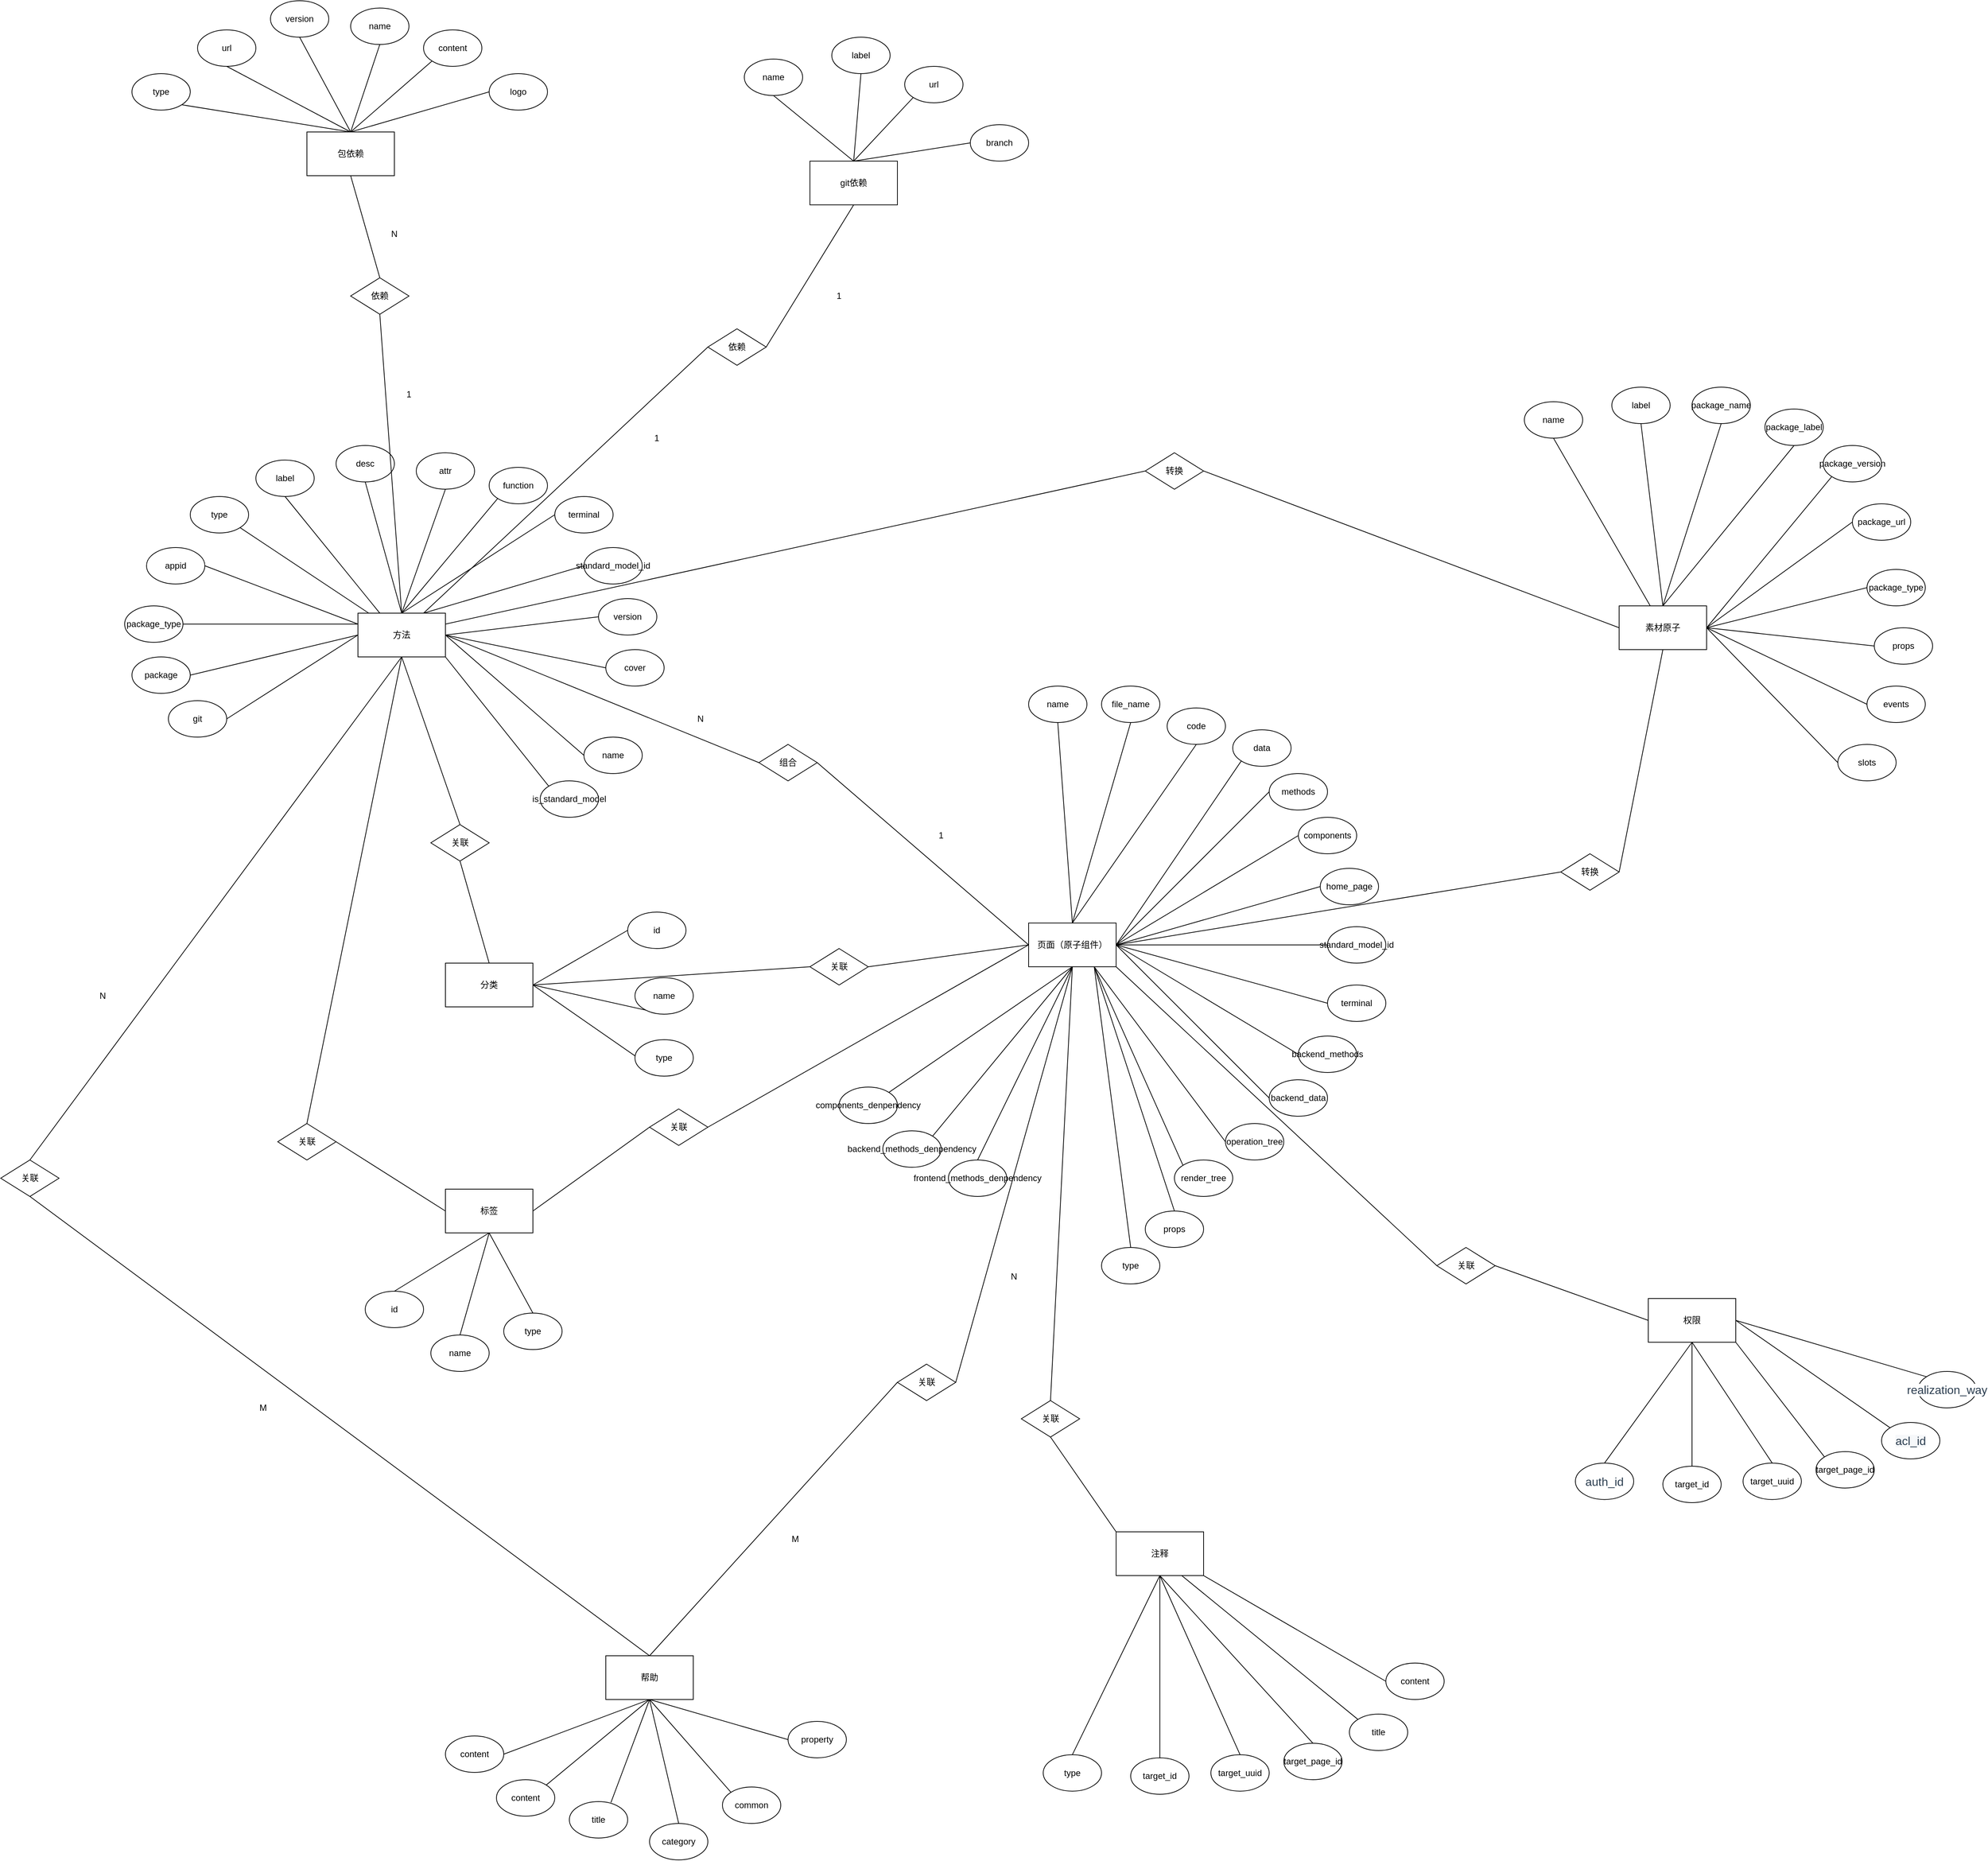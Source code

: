 <mxfile version="12.7.0" type="github">
  <diagram id="Mnyk6CvvXShX2uVMJqTE" name="第 1 页">
    <mxGraphModel dx="4660" dy="3140" grid="1" gridSize="10" guides="1" tooltips="1" connect="1" arrows="1" fold="1" page="1" pageScale="1" pageWidth="3300" pageHeight="4681" math="0" shadow="0">
      <root>
        <mxCell id="0"/>
        <mxCell id="1" parent="0"/>
        <mxCell id="EX6ezobn9KPzWSMHNBtL-70" style="edgeStyle=none;rounded=0;orthogonalLoop=1;jettySize=auto;html=1;exitX=0.5;exitY=1;exitDx=0;exitDy=0;entryX=0.5;entryY=0;entryDx=0;entryDy=0;endArrow=none;endFill=0;" parent="1" source="EX6ezobn9KPzWSMHNBtL-2" target="EX6ezobn9KPzWSMHNBtL-46" edge="1">
          <mxGeometry relative="1" as="geometry"/>
        </mxCell>
        <mxCell id="EX6ezobn9KPzWSMHNBtL-103" style="edgeStyle=none;rounded=0;orthogonalLoop=1;jettySize=auto;html=1;exitX=1;exitY=0.5;exitDx=0;exitDy=0;entryX=0;entryY=0.5;entryDx=0;entryDy=0;endArrow=none;endFill=0;" parent="1" source="EX6ezobn9KPzWSMHNBtL-2" target="EX6ezobn9KPzWSMHNBtL-102" edge="1">
          <mxGeometry relative="1" as="geometry"/>
        </mxCell>
        <mxCell id="EX6ezobn9KPzWSMHNBtL-116" style="edgeStyle=none;rounded=0;orthogonalLoop=1;jettySize=auto;html=1;exitX=1;exitY=1;exitDx=0;exitDy=0;entryX=0;entryY=0;entryDx=0;entryDy=0;endArrow=none;endFill=0;" parent="1" source="EX6ezobn9KPzWSMHNBtL-2" target="EX6ezobn9KPzWSMHNBtL-115" edge="1">
          <mxGeometry relative="1" as="geometry"/>
        </mxCell>
        <mxCell id="EX6ezobn9KPzWSMHNBtL-2" value="方法" style="rounded=0;whiteSpace=wrap;html=1;" parent="1" vertex="1">
          <mxGeometry x="740" y="1270" width="120" height="60" as="geometry"/>
        </mxCell>
        <mxCell id="EX6ezobn9KPzWSMHNBtL-27" style="edgeStyle=none;rounded=0;orthogonalLoop=1;jettySize=auto;html=1;exitX=1;exitY=0.5;exitDx=0;exitDy=0;entryX=0;entryY=0.25;entryDx=0;entryDy=0;endArrow=none;endFill=0;" parent="1" source="EX6ezobn9KPzWSMHNBtL-3" target="EX6ezobn9KPzWSMHNBtL-2" edge="1">
          <mxGeometry relative="1" as="geometry"/>
        </mxCell>
        <mxCell id="EX6ezobn9KPzWSMHNBtL-3" value="appid" style="ellipse;whiteSpace=wrap;html=1;" parent="1" vertex="1">
          <mxGeometry x="450" y="1180" width="80" height="50" as="geometry"/>
        </mxCell>
        <mxCell id="EX6ezobn9KPzWSMHNBtL-20" style="rounded=0;orthogonalLoop=1;jettySize=auto;html=1;exitX=1;exitY=1;exitDx=0;exitDy=0;endArrow=none;endFill=0;" parent="1" source="EX6ezobn9KPzWSMHNBtL-4" target="EX6ezobn9KPzWSMHNBtL-2" edge="1">
          <mxGeometry relative="1" as="geometry"/>
        </mxCell>
        <mxCell id="EX6ezobn9KPzWSMHNBtL-4" value="type" style="ellipse;whiteSpace=wrap;html=1;" parent="1" vertex="1">
          <mxGeometry x="510" y="1110" width="80" height="50" as="geometry"/>
        </mxCell>
        <mxCell id="EX6ezobn9KPzWSMHNBtL-21" style="edgeStyle=none;rounded=0;orthogonalLoop=1;jettySize=auto;html=1;exitX=0.5;exitY=1;exitDx=0;exitDy=0;entryX=0.25;entryY=0;entryDx=0;entryDy=0;endArrow=none;endFill=0;" parent="1" source="EX6ezobn9KPzWSMHNBtL-5" target="EX6ezobn9KPzWSMHNBtL-2" edge="1">
          <mxGeometry relative="1" as="geometry"/>
        </mxCell>
        <mxCell id="EX6ezobn9KPzWSMHNBtL-5" value="label" style="ellipse;whiteSpace=wrap;html=1;" parent="1" vertex="1">
          <mxGeometry x="600" y="1060" width="80" height="50" as="geometry"/>
        </mxCell>
        <mxCell id="EX6ezobn9KPzWSMHNBtL-22" style="edgeStyle=none;rounded=0;orthogonalLoop=1;jettySize=auto;html=1;exitX=0.5;exitY=1;exitDx=0;exitDy=0;entryX=0.5;entryY=0;entryDx=0;entryDy=0;endArrow=none;endFill=0;" parent="1" source="EX6ezobn9KPzWSMHNBtL-9" target="EX6ezobn9KPzWSMHNBtL-2" edge="1">
          <mxGeometry relative="1" as="geometry"/>
        </mxCell>
        <mxCell id="EX6ezobn9KPzWSMHNBtL-9" value="desc" style="ellipse;whiteSpace=wrap;html=1;" parent="1" vertex="1">
          <mxGeometry x="710" y="1040" width="80" height="50" as="geometry"/>
        </mxCell>
        <mxCell id="EX6ezobn9KPzWSMHNBtL-23" style="edgeStyle=none;rounded=0;orthogonalLoop=1;jettySize=auto;html=1;exitX=0.5;exitY=1;exitDx=0;exitDy=0;entryX=0.5;entryY=0;entryDx=0;entryDy=0;endArrow=none;endFill=0;" parent="1" source="EX6ezobn9KPzWSMHNBtL-10" target="EX6ezobn9KPzWSMHNBtL-2" edge="1">
          <mxGeometry relative="1" as="geometry"/>
        </mxCell>
        <mxCell id="EX6ezobn9KPzWSMHNBtL-10" value="attr" style="ellipse;whiteSpace=wrap;html=1;" parent="1" vertex="1">
          <mxGeometry x="820" y="1050" width="80" height="50" as="geometry"/>
        </mxCell>
        <mxCell id="EX6ezobn9KPzWSMHNBtL-24" style="edgeStyle=none;rounded=0;orthogonalLoop=1;jettySize=auto;html=1;exitX=0;exitY=1;exitDx=0;exitDy=0;entryX=0.5;entryY=0;entryDx=0;entryDy=0;endArrow=none;endFill=0;" parent="1" source="EX6ezobn9KPzWSMHNBtL-12" target="EX6ezobn9KPzWSMHNBtL-2" edge="1">
          <mxGeometry relative="1" as="geometry"/>
        </mxCell>
        <mxCell id="EX6ezobn9KPzWSMHNBtL-12" value="function" style="ellipse;whiteSpace=wrap;html=1;" parent="1" vertex="1">
          <mxGeometry x="920" y="1070" width="80" height="50" as="geometry"/>
        </mxCell>
        <mxCell id="EX6ezobn9KPzWSMHNBtL-25" style="edgeStyle=none;rounded=0;orthogonalLoop=1;jettySize=auto;html=1;exitX=0;exitY=0.5;exitDx=0;exitDy=0;entryX=0.5;entryY=0;entryDx=0;entryDy=0;endArrow=none;endFill=0;" parent="1" source="EX6ezobn9KPzWSMHNBtL-14" target="EX6ezobn9KPzWSMHNBtL-2" edge="1">
          <mxGeometry relative="1" as="geometry"/>
        </mxCell>
        <mxCell id="EX6ezobn9KPzWSMHNBtL-14" value="terminal" style="ellipse;whiteSpace=wrap;html=1;" parent="1" vertex="1">
          <mxGeometry x="1010" y="1110" width="80" height="50" as="geometry"/>
        </mxCell>
        <mxCell id="EX6ezobn9KPzWSMHNBtL-26" style="edgeStyle=none;rounded=0;orthogonalLoop=1;jettySize=auto;html=1;exitX=0;exitY=0.5;exitDx=0;exitDy=0;entryX=0.75;entryY=0;entryDx=0;entryDy=0;endArrow=none;endFill=0;" parent="1" source="EX6ezobn9KPzWSMHNBtL-15" target="EX6ezobn9KPzWSMHNBtL-2" edge="1">
          <mxGeometry relative="1" as="geometry"/>
        </mxCell>
        <mxCell id="EX6ezobn9KPzWSMHNBtL-15" value="&lt;div&gt;standard_model_id&lt;/div&gt;" style="ellipse;whiteSpace=wrap;html=1;" parent="1" vertex="1">
          <mxGeometry x="1050" y="1180" width="80" height="50" as="geometry"/>
        </mxCell>
        <mxCell id="EX6ezobn9KPzWSMHNBtL-28" style="edgeStyle=none;rounded=0;orthogonalLoop=1;jettySize=auto;html=1;exitX=1;exitY=0.5;exitDx=0;exitDy=0;entryX=0;entryY=0.25;entryDx=0;entryDy=0;endArrow=none;endFill=0;" parent="1" source="EX6ezobn9KPzWSMHNBtL-16" target="EX6ezobn9KPzWSMHNBtL-2" edge="1">
          <mxGeometry relative="1" as="geometry"/>
        </mxCell>
        <mxCell id="EX6ezobn9KPzWSMHNBtL-16" value="package_type" style="ellipse;whiteSpace=wrap;html=1;" parent="1" vertex="1">
          <mxGeometry x="420" y="1260" width="80" height="50" as="geometry"/>
        </mxCell>
        <mxCell id="EX6ezobn9KPzWSMHNBtL-29" style="edgeStyle=none;rounded=0;orthogonalLoop=1;jettySize=auto;html=1;exitX=1;exitY=0.5;exitDx=0;exitDy=0;entryX=0;entryY=0.5;entryDx=0;entryDy=0;endArrow=none;endFill=0;" parent="1" source="EX6ezobn9KPzWSMHNBtL-17" target="EX6ezobn9KPzWSMHNBtL-2" edge="1">
          <mxGeometry relative="1" as="geometry"/>
        </mxCell>
        <mxCell id="EX6ezobn9KPzWSMHNBtL-17" value="package" style="ellipse;whiteSpace=wrap;html=1;" parent="1" vertex="1">
          <mxGeometry x="430" y="1330" width="80" height="50" as="geometry"/>
        </mxCell>
        <mxCell id="EX6ezobn9KPzWSMHNBtL-30" style="edgeStyle=none;rounded=0;orthogonalLoop=1;jettySize=auto;html=1;exitX=1;exitY=0.5;exitDx=0;exitDy=0;entryX=0;entryY=0.5;entryDx=0;entryDy=0;endArrow=none;endFill=0;" parent="1" source="EX6ezobn9KPzWSMHNBtL-18" target="EX6ezobn9KPzWSMHNBtL-2" edge="1">
          <mxGeometry relative="1" as="geometry"/>
        </mxCell>
        <mxCell id="EX6ezobn9KPzWSMHNBtL-18" value="git" style="ellipse;whiteSpace=wrap;html=1;" parent="1" vertex="1">
          <mxGeometry x="480" y="1390" width="80" height="50" as="geometry"/>
        </mxCell>
        <mxCell id="EX6ezobn9KPzWSMHNBtL-36" style="edgeStyle=none;rounded=0;orthogonalLoop=1;jettySize=auto;html=1;exitX=0;exitY=0.5;exitDx=0;exitDy=0;entryX=1;entryY=0.5;entryDx=0;entryDy=0;endArrow=none;endFill=0;" parent="1" source="EX6ezobn9KPzWSMHNBtL-32" target="EX6ezobn9KPzWSMHNBtL-2" edge="1">
          <mxGeometry relative="1" as="geometry"/>
        </mxCell>
        <mxCell id="EX6ezobn9KPzWSMHNBtL-32" value="&lt;div&gt;version&lt;/div&gt;" style="ellipse;whiteSpace=wrap;html=1;" parent="1" vertex="1">
          <mxGeometry x="1070" y="1250" width="80" height="50" as="geometry"/>
        </mxCell>
        <mxCell id="EX6ezobn9KPzWSMHNBtL-37" style="edgeStyle=none;rounded=0;orthogonalLoop=1;jettySize=auto;html=1;exitX=0;exitY=0.5;exitDx=0;exitDy=0;entryX=1;entryY=0.5;entryDx=0;entryDy=0;endArrow=none;endFill=0;" parent="1" source="EX6ezobn9KPzWSMHNBtL-33" target="EX6ezobn9KPzWSMHNBtL-2" edge="1">
          <mxGeometry relative="1" as="geometry"/>
        </mxCell>
        <mxCell id="EX6ezobn9KPzWSMHNBtL-33" value="&lt;div&gt;cover&lt;/div&gt;" style="ellipse;whiteSpace=wrap;html=1;" parent="1" vertex="1">
          <mxGeometry x="1080" y="1320" width="80" height="50" as="geometry"/>
        </mxCell>
        <mxCell id="EX6ezobn9KPzWSMHNBtL-38" style="edgeStyle=none;rounded=0;orthogonalLoop=1;jettySize=auto;html=1;exitX=0;exitY=0.5;exitDx=0;exitDy=0;entryX=1;entryY=0.5;entryDx=0;entryDy=0;endArrow=none;endFill=0;" parent="1" source="EX6ezobn9KPzWSMHNBtL-35" target="EX6ezobn9KPzWSMHNBtL-2" edge="1">
          <mxGeometry relative="1" as="geometry"/>
        </mxCell>
        <mxCell id="EX6ezobn9KPzWSMHNBtL-35" value="&lt;div&gt;name&lt;/div&gt;" style="ellipse;whiteSpace=wrap;html=1;" parent="1" vertex="1">
          <mxGeometry x="1050" y="1440" width="80" height="50" as="geometry"/>
        </mxCell>
        <mxCell id="EX6ezobn9KPzWSMHNBtL-39" value="分类" style="rounded=0;whiteSpace=wrap;html=1;" parent="1" vertex="1">
          <mxGeometry x="860" y="1750" width="120" height="60" as="geometry"/>
        </mxCell>
        <mxCell id="EX6ezobn9KPzWSMHNBtL-40" value="标签" style="rounded=0;whiteSpace=wrap;html=1;" parent="1" vertex="1">
          <mxGeometry x="860" y="2060" width="120" height="60" as="geometry"/>
        </mxCell>
        <mxCell id="EX6ezobn9KPzWSMHNBtL-43" style="edgeStyle=none;rounded=0;orthogonalLoop=1;jettySize=auto;html=1;exitX=0.5;exitY=1;exitDx=0;exitDy=0;entryX=1;entryY=0.5;entryDx=0;entryDy=0;endArrow=none;endFill=0;" parent="1" source="EX6ezobn9KPzWSMHNBtL-41" target="EX6ezobn9KPzWSMHNBtL-39" edge="1">
          <mxGeometry relative="1" as="geometry"/>
        </mxCell>
        <mxCell id="EX6ezobn9KPzWSMHNBtL-41" value="&lt;div&gt;name&lt;/div&gt;" style="ellipse;whiteSpace=wrap;html=1;" parent="1" vertex="1">
          <mxGeometry x="1120" y="1770" width="80" height="50" as="geometry"/>
        </mxCell>
        <mxCell id="EX6ezobn9KPzWSMHNBtL-45" style="edgeStyle=none;rounded=0;orthogonalLoop=1;jettySize=auto;html=1;exitX=0;exitY=0.5;exitDx=0;exitDy=0;entryX=1;entryY=0.5;entryDx=0;entryDy=0;endArrow=none;endFill=0;" parent="1" source="EX6ezobn9KPzWSMHNBtL-44" target="EX6ezobn9KPzWSMHNBtL-39" edge="1">
          <mxGeometry relative="1" as="geometry"/>
        </mxCell>
        <mxCell id="EX6ezobn9KPzWSMHNBtL-44" value="&lt;div&gt;id&lt;/div&gt;" style="ellipse;whiteSpace=wrap;html=1;" parent="1" vertex="1">
          <mxGeometry x="1110" y="1680" width="80" height="50" as="geometry"/>
        </mxCell>
        <mxCell id="EX6ezobn9KPzWSMHNBtL-71" style="edgeStyle=none;rounded=0;orthogonalLoop=1;jettySize=auto;html=1;exitX=0.5;exitY=1;exitDx=0;exitDy=0;entryX=0.5;entryY=0;entryDx=0;entryDy=0;endArrow=none;endFill=0;" parent="1" source="EX6ezobn9KPzWSMHNBtL-46" target="EX6ezobn9KPzWSMHNBtL-39" edge="1">
          <mxGeometry relative="1" as="geometry"/>
        </mxCell>
        <mxCell id="EX6ezobn9KPzWSMHNBtL-46" value="关联" style="rhombus;whiteSpace=wrap;html=1;" parent="1" vertex="1">
          <mxGeometry x="840" y="1560" width="80" height="50" as="geometry"/>
        </mxCell>
        <mxCell id="EX6ezobn9KPzWSMHNBtL-52" style="edgeStyle=none;rounded=0;orthogonalLoop=1;jettySize=auto;html=1;exitX=0.5;exitY=0;exitDx=0;exitDy=0;entryX=0.5;entryY=1;entryDx=0;entryDy=0;endArrow=none;endFill=0;" parent="1" source="EX6ezobn9KPzWSMHNBtL-49" target="EX6ezobn9KPzWSMHNBtL-40" edge="1">
          <mxGeometry relative="1" as="geometry"/>
        </mxCell>
        <mxCell id="EX6ezobn9KPzWSMHNBtL-49" value="&lt;div&gt;name&lt;/div&gt;" style="ellipse;whiteSpace=wrap;html=1;" parent="1" vertex="1">
          <mxGeometry x="840" y="2260" width="80" height="50" as="geometry"/>
        </mxCell>
        <mxCell id="EX6ezobn9KPzWSMHNBtL-51" style="edgeStyle=none;rounded=0;orthogonalLoop=1;jettySize=auto;html=1;exitX=0.5;exitY=0;exitDx=0;exitDy=0;entryX=0.5;entryY=1;entryDx=0;entryDy=0;endArrow=none;endFill=0;" parent="1" source="EX6ezobn9KPzWSMHNBtL-50" target="EX6ezobn9KPzWSMHNBtL-40" edge="1">
          <mxGeometry relative="1" as="geometry"/>
        </mxCell>
        <mxCell id="EX6ezobn9KPzWSMHNBtL-50" value="&lt;div&gt;id&lt;/div&gt;" style="ellipse;whiteSpace=wrap;html=1;" parent="1" vertex="1">
          <mxGeometry x="750" y="2200" width="80" height="50" as="geometry"/>
        </mxCell>
        <mxCell id="EX6ezobn9KPzWSMHNBtL-58" value="关联" style="rhombus;whiteSpace=wrap;html=1;" parent="1" vertex="1">
          <mxGeometry x="630" y="1970" width="80" height="50" as="geometry"/>
        </mxCell>
        <mxCell id="EX6ezobn9KPzWSMHNBtL-62" style="edgeStyle=none;rounded=0;orthogonalLoop=1;jettySize=auto;html=1;exitX=0.5;exitY=1;exitDx=0;exitDy=0;entryX=0.5;entryY=0;entryDx=0;entryDy=0;endArrow=none;endFill=0;" parent="1" source="EX6ezobn9KPzWSMHNBtL-2" target="EX6ezobn9KPzWSMHNBtL-58" edge="1">
          <mxGeometry relative="1" as="geometry">
            <mxPoint x="860" y="1300" as="sourcePoint"/>
            <mxPoint x="520" y="1640.0" as="targetPoint"/>
          </mxGeometry>
        </mxCell>
        <mxCell id="EX6ezobn9KPzWSMHNBtL-64" style="edgeStyle=none;rounded=0;orthogonalLoop=1;jettySize=auto;html=1;exitX=1;exitY=0.5;exitDx=0;exitDy=0;entryX=0;entryY=0.5;entryDx=0;entryDy=0;endArrow=none;endFill=0;" parent="1" source="EX6ezobn9KPzWSMHNBtL-58" target="EX6ezobn9KPzWSMHNBtL-40" edge="1">
          <mxGeometry relative="1" as="geometry">
            <mxPoint x="710" y="1995" as="sourcePoint"/>
            <mxPoint x="750" y="2040" as="targetPoint"/>
          </mxGeometry>
        </mxCell>
        <mxCell id="EX6ezobn9KPzWSMHNBtL-66" style="edgeStyle=none;rounded=0;orthogonalLoop=1;jettySize=auto;html=1;exitX=0.5;exitY=1;exitDx=0;exitDy=0;entryX=1;entryY=0.5;entryDx=0;entryDy=0;endArrow=none;endFill=0;" parent="1" source="EX6ezobn9KPzWSMHNBtL-65" target="EX6ezobn9KPzWSMHNBtL-39" edge="1">
          <mxGeometry relative="1" as="geometry"/>
        </mxCell>
        <mxCell id="EX6ezobn9KPzWSMHNBtL-65" value="&lt;div&gt;type&lt;/div&gt;" style="ellipse;whiteSpace=wrap;html=1;" parent="1" vertex="1">
          <mxGeometry x="1120" y="1855" width="80" height="50" as="geometry"/>
        </mxCell>
        <mxCell id="EX6ezobn9KPzWSMHNBtL-68" style="edgeStyle=none;rounded=0;orthogonalLoop=1;jettySize=auto;html=1;exitX=0.5;exitY=0;exitDx=0;exitDy=0;entryX=0.5;entryY=1;entryDx=0;entryDy=0;endArrow=none;endFill=0;" parent="1" source="EX6ezobn9KPzWSMHNBtL-67" target="EX6ezobn9KPzWSMHNBtL-40" edge="1">
          <mxGeometry relative="1" as="geometry"/>
        </mxCell>
        <mxCell id="EX6ezobn9KPzWSMHNBtL-67" value="&lt;div&gt;type&lt;/div&gt;" style="ellipse;whiteSpace=wrap;html=1;" parent="1" vertex="1">
          <mxGeometry x="940" y="2230" width="80" height="50" as="geometry"/>
        </mxCell>
        <mxCell id="EX6ezobn9KPzWSMHNBtL-112" style="edgeStyle=none;rounded=0;orthogonalLoop=1;jettySize=auto;html=1;exitX=0.5;exitY=1;exitDx=0;exitDy=0;entryX=0.5;entryY=0;entryDx=0;entryDy=0;endArrow=none;endFill=0;" parent="1" source="EX6ezobn9KPzWSMHNBtL-69" target="EX6ezobn9KPzWSMHNBtL-109" edge="1">
          <mxGeometry relative="1" as="geometry"/>
        </mxCell>
        <mxCell id="50TqOAOnD7bYrucgqCiw-84" style="edgeStyle=none;rounded=0;orthogonalLoop=1;jettySize=auto;html=1;exitX=0.5;exitY=1;exitDx=0;exitDy=0;entryX=1;entryY=0.5;entryDx=0;entryDy=0;endArrow=none;endFill=0;" parent="1" source="EX6ezobn9KPzWSMHNBtL-69" target="50TqOAOnD7bYrucgqCiw-83" edge="1">
          <mxGeometry relative="1" as="geometry"/>
        </mxCell>
        <mxCell id="sywYd68j512ZO9Jb5xEl-2" style="rounded=0;orthogonalLoop=1;jettySize=auto;html=1;exitX=1;exitY=1;exitDx=0;exitDy=0;entryX=0;entryY=0.5;entryDx=0;entryDy=0;endArrow=none;endFill=0;" edge="1" parent="1" source="EX6ezobn9KPzWSMHNBtL-69" target="sywYd68j512ZO9Jb5xEl-1">
          <mxGeometry relative="1" as="geometry"/>
        </mxCell>
        <mxCell id="sywYd68j512ZO9Jb5xEl-6" style="edgeStyle=none;rounded=0;orthogonalLoop=1;jettySize=auto;html=1;exitX=0.5;exitY=1;exitDx=0;exitDy=0;entryX=0.5;entryY=0;entryDx=0;entryDy=0;endArrow=none;endFill=0;" edge="1" parent="1" source="EX6ezobn9KPzWSMHNBtL-69" target="sywYd68j512ZO9Jb5xEl-5">
          <mxGeometry relative="1" as="geometry"/>
        </mxCell>
        <mxCell id="EX6ezobn9KPzWSMHNBtL-69" value="页面（原子组件）" style="rounded=0;whiteSpace=wrap;html=1;" parent="1" vertex="1">
          <mxGeometry x="1660" y="1695" width="120" height="60" as="geometry"/>
        </mxCell>
        <mxCell id="EX6ezobn9KPzWSMHNBtL-101" style="edgeStyle=none;rounded=0;orthogonalLoop=1;jettySize=auto;html=1;exitX=0.5;exitY=0;exitDx=0;exitDy=0;entryX=0.75;entryY=1;entryDx=0;entryDy=0;endArrow=none;endFill=0;" parent="1" source="EX6ezobn9KPzWSMHNBtL-72" target="EX6ezobn9KPzWSMHNBtL-69" edge="1">
          <mxGeometry relative="1" as="geometry"/>
        </mxCell>
        <mxCell id="EX6ezobn9KPzWSMHNBtL-72" value="type" style="ellipse;whiteSpace=wrap;html=1;" parent="1" vertex="1">
          <mxGeometry x="1760" y="2140" width="80" height="50" as="geometry"/>
        </mxCell>
        <mxCell id="EX6ezobn9KPzWSMHNBtL-87" style="edgeStyle=none;rounded=0;orthogonalLoop=1;jettySize=auto;html=1;exitX=0.5;exitY=1;exitDx=0;exitDy=0;entryX=0.5;entryY=0;entryDx=0;entryDy=0;endArrow=none;endFill=0;" parent="1" source="EX6ezobn9KPzWSMHNBtL-73" target="EX6ezobn9KPzWSMHNBtL-69" edge="1">
          <mxGeometry relative="1" as="geometry"/>
        </mxCell>
        <mxCell id="EX6ezobn9KPzWSMHNBtL-73" value="name" style="ellipse;whiteSpace=wrap;html=1;" parent="1" vertex="1">
          <mxGeometry x="1660" y="1370" width="80" height="50" as="geometry"/>
        </mxCell>
        <mxCell id="EX6ezobn9KPzWSMHNBtL-88" style="edgeStyle=none;rounded=0;orthogonalLoop=1;jettySize=auto;html=1;exitX=0.5;exitY=1;exitDx=0;exitDy=0;entryX=0.5;entryY=0;entryDx=0;entryDy=0;endArrow=none;endFill=0;" parent="1" source="EX6ezobn9KPzWSMHNBtL-74" target="EX6ezobn9KPzWSMHNBtL-69" edge="1">
          <mxGeometry relative="1" as="geometry"/>
        </mxCell>
        <mxCell id="EX6ezobn9KPzWSMHNBtL-74" value="file_name" style="ellipse;whiteSpace=wrap;html=1;" parent="1" vertex="1">
          <mxGeometry x="1760" y="1370" width="80" height="50" as="geometry"/>
        </mxCell>
        <mxCell id="EX6ezobn9KPzWSMHNBtL-89" style="edgeStyle=none;rounded=0;orthogonalLoop=1;jettySize=auto;html=1;exitX=0.5;exitY=1;exitDx=0;exitDy=0;entryX=0.5;entryY=0;entryDx=0;entryDy=0;endArrow=none;endFill=0;" parent="1" source="EX6ezobn9KPzWSMHNBtL-75" target="EX6ezobn9KPzWSMHNBtL-69" edge="1">
          <mxGeometry relative="1" as="geometry"/>
        </mxCell>
        <mxCell id="EX6ezobn9KPzWSMHNBtL-75" value="code" style="ellipse;whiteSpace=wrap;html=1;" parent="1" vertex="1">
          <mxGeometry x="1850" y="1400" width="80" height="50" as="geometry"/>
        </mxCell>
        <mxCell id="EX6ezobn9KPzWSMHNBtL-90" style="edgeStyle=none;rounded=0;orthogonalLoop=1;jettySize=auto;html=1;exitX=0;exitY=1;exitDx=0;exitDy=0;entryX=1;entryY=0.5;entryDx=0;entryDy=0;endArrow=none;endFill=0;" parent="1" source="EX6ezobn9KPzWSMHNBtL-76" target="EX6ezobn9KPzWSMHNBtL-69" edge="1">
          <mxGeometry relative="1" as="geometry"/>
        </mxCell>
        <mxCell id="EX6ezobn9KPzWSMHNBtL-76" value="data" style="ellipse;whiteSpace=wrap;html=1;" parent="1" vertex="1">
          <mxGeometry x="1940" y="1430" width="80" height="50" as="geometry"/>
        </mxCell>
        <mxCell id="EX6ezobn9KPzWSMHNBtL-91" style="edgeStyle=none;rounded=0;orthogonalLoop=1;jettySize=auto;html=1;exitX=0;exitY=0.5;exitDx=0;exitDy=0;entryX=1;entryY=0.5;entryDx=0;entryDy=0;endArrow=none;endFill=0;" parent="1" source="EX6ezobn9KPzWSMHNBtL-77" target="EX6ezobn9KPzWSMHNBtL-69" edge="1">
          <mxGeometry relative="1" as="geometry"/>
        </mxCell>
        <mxCell id="EX6ezobn9KPzWSMHNBtL-77" value="methods" style="ellipse;whiteSpace=wrap;html=1;" parent="1" vertex="1">
          <mxGeometry x="1990" y="1490" width="80" height="50" as="geometry"/>
        </mxCell>
        <mxCell id="EX6ezobn9KPzWSMHNBtL-92" style="edgeStyle=none;rounded=0;orthogonalLoop=1;jettySize=auto;html=1;exitX=0;exitY=0.5;exitDx=0;exitDy=0;entryX=1;entryY=0.5;entryDx=0;entryDy=0;endArrow=none;endFill=0;" parent="1" source="EX6ezobn9KPzWSMHNBtL-78" target="EX6ezobn9KPzWSMHNBtL-69" edge="1">
          <mxGeometry relative="1" as="geometry"/>
        </mxCell>
        <mxCell id="EX6ezobn9KPzWSMHNBtL-78" value="components" style="ellipse;whiteSpace=wrap;html=1;" parent="1" vertex="1">
          <mxGeometry x="2030" y="1550" width="80" height="50" as="geometry"/>
        </mxCell>
        <mxCell id="EX6ezobn9KPzWSMHNBtL-93" style="edgeStyle=none;rounded=0;orthogonalLoop=1;jettySize=auto;html=1;exitX=0;exitY=0.5;exitDx=0;exitDy=0;entryX=1;entryY=0.5;entryDx=0;entryDy=0;endArrow=none;endFill=0;" parent="1" source="EX6ezobn9KPzWSMHNBtL-79" target="EX6ezobn9KPzWSMHNBtL-69" edge="1">
          <mxGeometry relative="1" as="geometry"/>
        </mxCell>
        <mxCell id="EX6ezobn9KPzWSMHNBtL-79" value="home_page" style="ellipse;whiteSpace=wrap;html=1;" parent="1" vertex="1">
          <mxGeometry x="2060" y="1620" width="80" height="50" as="geometry"/>
        </mxCell>
        <mxCell id="EX6ezobn9KPzWSMHNBtL-94" style="edgeStyle=none;rounded=0;orthogonalLoop=1;jettySize=auto;html=1;exitX=0;exitY=0.5;exitDx=0;exitDy=0;entryX=1;entryY=0.5;entryDx=0;entryDy=0;endArrow=none;endFill=0;" parent="1" source="EX6ezobn9KPzWSMHNBtL-80" target="EX6ezobn9KPzWSMHNBtL-69" edge="1">
          <mxGeometry relative="1" as="geometry"/>
        </mxCell>
        <mxCell id="EX6ezobn9KPzWSMHNBtL-80" value="standard_model_id" style="ellipse;whiteSpace=wrap;html=1;" parent="1" vertex="1">
          <mxGeometry x="2070" y="1700" width="80" height="50" as="geometry"/>
        </mxCell>
        <mxCell id="EX6ezobn9KPzWSMHNBtL-95" style="edgeStyle=none;rounded=0;orthogonalLoop=1;jettySize=auto;html=1;exitX=0;exitY=0.5;exitDx=0;exitDy=0;entryX=1;entryY=0.5;entryDx=0;entryDy=0;endArrow=none;endFill=0;" parent="1" source="EX6ezobn9KPzWSMHNBtL-81" target="EX6ezobn9KPzWSMHNBtL-69" edge="1">
          <mxGeometry relative="1" as="geometry"/>
        </mxCell>
        <mxCell id="EX6ezobn9KPzWSMHNBtL-81" value="terminal" style="ellipse;whiteSpace=wrap;html=1;" parent="1" vertex="1">
          <mxGeometry x="2070" y="1780" width="80" height="50" as="geometry"/>
        </mxCell>
        <mxCell id="EX6ezobn9KPzWSMHNBtL-96" style="edgeStyle=none;rounded=0;orthogonalLoop=1;jettySize=auto;html=1;exitX=0;exitY=0.5;exitDx=0;exitDy=0;entryX=1;entryY=0.5;entryDx=0;entryDy=0;endArrow=none;endFill=0;" parent="1" source="EX6ezobn9KPzWSMHNBtL-82" target="EX6ezobn9KPzWSMHNBtL-69" edge="1">
          <mxGeometry relative="1" as="geometry"/>
        </mxCell>
        <mxCell id="EX6ezobn9KPzWSMHNBtL-82" value="backend_methods" style="ellipse;whiteSpace=wrap;html=1;" parent="1" vertex="1">
          <mxGeometry x="2030" y="1850" width="80" height="50" as="geometry"/>
        </mxCell>
        <mxCell id="EX6ezobn9KPzWSMHNBtL-97" style="edgeStyle=none;rounded=0;orthogonalLoop=1;jettySize=auto;html=1;exitX=0;exitY=0.5;exitDx=0;exitDy=0;entryX=1;entryY=0.5;entryDx=0;entryDy=0;endArrow=none;endFill=0;" parent="1" source="EX6ezobn9KPzWSMHNBtL-83" target="EX6ezobn9KPzWSMHNBtL-69" edge="1">
          <mxGeometry relative="1" as="geometry"/>
        </mxCell>
        <mxCell id="EX6ezobn9KPzWSMHNBtL-83" value="backend_data" style="ellipse;whiteSpace=wrap;html=1;" parent="1" vertex="1">
          <mxGeometry x="1990" y="1910" width="80" height="50" as="geometry"/>
        </mxCell>
        <mxCell id="EX6ezobn9KPzWSMHNBtL-98" style="edgeStyle=none;rounded=0;orthogonalLoop=1;jettySize=auto;html=1;exitX=0;exitY=0.5;exitDx=0;exitDy=0;entryX=0.75;entryY=1;entryDx=0;entryDy=0;endArrow=none;endFill=0;" parent="1" source="EX6ezobn9KPzWSMHNBtL-84" target="EX6ezobn9KPzWSMHNBtL-69" edge="1">
          <mxGeometry relative="1" as="geometry"/>
        </mxCell>
        <mxCell id="EX6ezobn9KPzWSMHNBtL-84" value="operation_tree" style="ellipse;whiteSpace=wrap;html=1;" parent="1" vertex="1">
          <mxGeometry x="1930" y="1970" width="80" height="50" as="geometry"/>
        </mxCell>
        <mxCell id="EX6ezobn9KPzWSMHNBtL-99" style="edgeStyle=none;rounded=0;orthogonalLoop=1;jettySize=auto;html=1;exitX=0;exitY=0;exitDx=0;exitDy=0;entryX=0.75;entryY=1;entryDx=0;entryDy=0;endArrow=none;endFill=0;" parent="1" source="EX6ezobn9KPzWSMHNBtL-85" target="EX6ezobn9KPzWSMHNBtL-69" edge="1">
          <mxGeometry relative="1" as="geometry"/>
        </mxCell>
        <mxCell id="EX6ezobn9KPzWSMHNBtL-85" value="render_tree" style="ellipse;whiteSpace=wrap;html=1;" parent="1" vertex="1">
          <mxGeometry x="1860" y="2020" width="80" height="50" as="geometry"/>
        </mxCell>
        <mxCell id="EX6ezobn9KPzWSMHNBtL-100" style="edgeStyle=none;rounded=0;orthogonalLoop=1;jettySize=auto;html=1;exitX=0.5;exitY=0;exitDx=0;exitDy=0;entryX=0.75;entryY=1;entryDx=0;entryDy=0;endArrow=none;endFill=0;" parent="1" source="EX6ezobn9KPzWSMHNBtL-86" target="EX6ezobn9KPzWSMHNBtL-69" edge="1">
          <mxGeometry relative="1" as="geometry"/>
        </mxCell>
        <mxCell id="EX6ezobn9KPzWSMHNBtL-86" value="props" style="ellipse;whiteSpace=wrap;html=1;" parent="1" vertex="1">
          <mxGeometry x="1820" y="2090" width="80" height="50" as="geometry"/>
        </mxCell>
        <mxCell id="EX6ezobn9KPzWSMHNBtL-104" style="edgeStyle=none;rounded=0;orthogonalLoop=1;jettySize=auto;html=1;exitX=1;exitY=0.5;exitDx=0;exitDy=0;entryX=0;entryY=0.5;entryDx=0;entryDy=0;endArrow=none;endFill=0;" parent="1" source="EX6ezobn9KPzWSMHNBtL-102" target="EX6ezobn9KPzWSMHNBtL-69" edge="1">
          <mxGeometry relative="1" as="geometry"/>
        </mxCell>
        <mxCell id="EX6ezobn9KPzWSMHNBtL-102" value="组合" style="rhombus;whiteSpace=wrap;html=1;" parent="1" vertex="1">
          <mxGeometry x="1290" y="1450" width="80" height="50" as="geometry"/>
        </mxCell>
        <mxCell id="EX6ezobn9KPzWSMHNBtL-107" value="N" style="text;html=1;strokeColor=none;fillColor=none;align=center;verticalAlign=middle;whiteSpace=wrap;rounded=0;" parent="1" vertex="1">
          <mxGeometry x="1190" y="1405" width="40" height="20" as="geometry"/>
        </mxCell>
        <mxCell id="EX6ezobn9KPzWSMHNBtL-108" value="1" style="text;html=1;strokeColor=none;fillColor=none;align=center;verticalAlign=middle;whiteSpace=wrap;rounded=0;" parent="1" vertex="1">
          <mxGeometry x="1520" y="1565" width="40" height="20" as="geometry"/>
        </mxCell>
        <mxCell id="EX6ezobn9KPzWSMHNBtL-109" value="frontend_methods_denpendency" style="ellipse;whiteSpace=wrap;html=1;" parent="1" vertex="1">
          <mxGeometry x="1550" y="2020" width="80" height="50" as="geometry"/>
        </mxCell>
        <mxCell id="EX6ezobn9KPzWSMHNBtL-113" style="edgeStyle=none;rounded=0;orthogonalLoop=1;jettySize=auto;html=1;exitX=1;exitY=0;exitDx=0;exitDy=0;entryX=0.5;entryY=1;entryDx=0;entryDy=0;endArrow=none;endFill=0;" parent="1" source="EX6ezobn9KPzWSMHNBtL-110" target="EX6ezobn9KPzWSMHNBtL-69" edge="1">
          <mxGeometry relative="1" as="geometry"/>
        </mxCell>
        <mxCell id="EX6ezobn9KPzWSMHNBtL-110" value="backend_methods_denpendency" style="ellipse;whiteSpace=wrap;html=1;" parent="1" vertex="1">
          <mxGeometry x="1460" y="1980" width="80" height="50" as="geometry"/>
        </mxCell>
        <mxCell id="EX6ezobn9KPzWSMHNBtL-114" style="edgeStyle=none;rounded=0;orthogonalLoop=1;jettySize=auto;html=1;exitX=1;exitY=0;exitDx=0;exitDy=0;entryX=0.5;entryY=1;entryDx=0;entryDy=0;endArrow=none;endFill=0;" parent="1" source="EX6ezobn9KPzWSMHNBtL-111" target="EX6ezobn9KPzWSMHNBtL-69" edge="1">
          <mxGeometry relative="1" as="geometry"/>
        </mxCell>
        <mxCell id="EX6ezobn9KPzWSMHNBtL-111" value="components_denpendency" style="ellipse;whiteSpace=wrap;html=1;" parent="1" vertex="1">
          <mxGeometry x="1400" y="1920" width="80" height="50" as="geometry"/>
        </mxCell>
        <mxCell id="EX6ezobn9KPzWSMHNBtL-115" value="&lt;div&gt;is_standard_model&lt;/div&gt;" style="ellipse;whiteSpace=wrap;html=1;" parent="1" vertex="1">
          <mxGeometry x="990" y="1500" width="80" height="50" as="geometry"/>
        </mxCell>
        <mxCell id="50TqOAOnD7bYrucgqCiw-23" style="edgeStyle=none;rounded=0;orthogonalLoop=1;jettySize=auto;html=1;exitX=0;exitY=0.5;exitDx=0;exitDy=0;entryX=1;entryY=0.5;entryDx=0;entryDy=0;endArrow=none;endFill=0;" parent="1" source="50TqOAOnD7bYrucgqCiw-1" target="50TqOAOnD7bYrucgqCiw-22" edge="1">
          <mxGeometry relative="1" as="geometry"/>
        </mxCell>
        <mxCell id="50TqOAOnD7bYrucgqCiw-26" style="edgeStyle=none;rounded=0;orthogonalLoop=1;jettySize=auto;html=1;exitX=0.5;exitY=1;exitDx=0;exitDy=0;entryX=1;entryY=0.5;entryDx=0;entryDy=0;endArrow=none;endFill=0;" parent="1" source="50TqOAOnD7bYrucgqCiw-1" target="50TqOAOnD7bYrucgqCiw-25" edge="1">
          <mxGeometry relative="1" as="geometry"/>
        </mxCell>
        <mxCell id="50TqOAOnD7bYrucgqCiw-1" value="素材原子" style="rounded=0;whiteSpace=wrap;html=1;" parent="1" vertex="1">
          <mxGeometry x="2470" y="1260" width="120" height="60" as="geometry"/>
        </mxCell>
        <mxCell id="50TqOAOnD7bYrucgqCiw-12" style="rounded=0;orthogonalLoop=1;jettySize=auto;html=1;exitX=0.5;exitY=1;exitDx=0;exitDy=0;endArrow=none;endFill=0;" parent="1" source="50TqOAOnD7bYrucgqCiw-2" target="50TqOAOnD7bYrucgqCiw-1" edge="1">
          <mxGeometry relative="1" as="geometry"/>
        </mxCell>
        <mxCell id="50TqOAOnD7bYrucgqCiw-2" value="name" style="ellipse;whiteSpace=wrap;html=1;" parent="1" vertex="1">
          <mxGeometry x="2340" y="980" width="80" height="50" as="geometry"/>
        </mxCell>
        <mxCell id="50TqOAOnD7bYrucgqCiw-13" style="edgeStyle=none;rounded=0;orthogonalLoop=1;jettySize=auto;html=1;exitX=0.5;exitY=1;exitDx=0;exitDy=0;entryX=0.5;entryY=0;entryDx=0;entryDy=0;endArrow=none;endFill=0;" parent="1" source="50TqOAOnD7bYrucgqCiw-3" target="50TqOAOnD7bYrucgqCiw-1" edge="1">
          <mxGeometry relative="1" as="geometry"/>
        </mxCell>
        <mxCell id="50TqOAOnD7bYrucgqCiw-3" value="label" style="ellipse;whiteSpace=wrap;html=1;" parent="1" vertex="1">
          <mxGeometry x="2460" y="960" width="80" height="50" as="geometry"/>
        </mxCell>
        <mxCell id="50TqOAOnD7bYrucgqCiw-14" style="edgeStyle=none;rounded=0;orthogonalLoop=1;jettySize=auto;html=1;exitX=0.5;exitY=1;exitDx=0;exitDy=0;entryX=0.5;entryY=0;entryDx=0;entryDy=0;endArrow=none;endFill=0;" parent="1" source="50TqOAOnD7bYrucgqCiw-4" target="50TqOAOnD7bYrucgqCiw-1" edge="1">
          <mxGeometry relative="1" as="geometry"/>
        </mxCell>
        <mxCell id="50TqOAOnD7bYrucgqCiw-4" value="package_name" style="ellipse;whiteSpace=wrap;html=1;" parent="1" vertex="1">
          <mxGeometry x="2570" y="960" width="80" height="50" as="geometry"/>
        </mxCell>
        <mxCell id="50TqOAOnD7bYrucgqCiw-15" style="edgeStyle=none;rounded=0;orthogonalLoop=1;jettySize=auto;html=1;exitX=0.5;exitY=1;exitDx=0;exitDy=0;entryX=0.5;entryY=0;entryDx=0;entryDy=0;endArrow=none;endFill=0;" parent="1" source="50TqOAOnD7bYrucgqCiw-5" target="50TqOAOnD7bYrucgqCiw-1" edge="1">
          <mxGeometry relative="1" as="geometry"/>
        </mxCell>
        <mxCell id="50TqOAOnD7bYrucgqCiw-5" value="package_label" style="ellipse;whiteSpace=wrap;html=1;" parent="1" vertex="1">
          <mxGeometry x="2670" y="990" width="80" height="50" as="geometry"/>
        </mxCell>
        <mxCell id="50TqOAOnD7bYrucgqCiw-16" style="edgeStyle=none;rounded=0;orthogonalLoop=1;jettySize=auto;html=1;exitX=0;exitY=1;exitDx=0;exitDy=0;entryX=1;entryY=0.5;entryDx=0;entryDy=0;endArrow=none;endFill=0;" parent="1" source="50TqOAOnD7bYrucgqCiw-6" target="50TqOAOnD7bYrucgqCiw-1" edge="1">
          <mxGeometry relative="1" as="geometry"/>
        </mxCell>
        <mxCell id="50TqOAOnD7bYrucgqCiw-6" value="package_version" style="ellipse;whiteSpace=wrap;html=1;" parent="1" vertex="1">
          <mxGeometry x="2750" y="1040" width="80" height="50" as="geometry"/>
        </mxCell>
        <mxCell id="50TqOAOnD7bYrucgqCiw-17" style="edgeStyle=none;rounded=0;orthogonalLoop=1;jettySize=auto;html=1;exitX=0;exitY=0.5;exitDx=0;exitDy=0;entryX=1;entryY=0.5;entryDx=0;entryDy=0;endArrow=none;endFill=0;" parent="1" source="50TqOAOnD7bYrucgqCiw-7" target="50TqOAOnD7bYrucgqCiw-1" edge="1">
          <mxGeometry relative="1" as="geometry"/>
        </mxCell>
        <mxCell id="50TqOAOnD7bYrucgqCiw-7" value="package_url" style="ellipse;whiteSpace=wrap;html=1;" parent="1" vertex="1">
          <mxGeometry x="2790" y="1120" width="80" height="50" as="geometry"/>
        </mxCell>
        <mxCell id="50TqOAOnD7bYrucgqCiw-18" style="edgeStyle=none;rounded=0;orthogonalLoop=1;jettySize=auto;html=1;exitX=0;exitY=0.5;exitDx=0;exitDy=0;entryX=1;entryY=0.5;entryDx=0;entryDy=0;endArrow=none;endFill=0;" parent="1" source="50TqOAOnD7bYrucgqCiw-8" target="50TqOAOnD7bYrucgqCiw-1" edge="1">
          <mxGeometry relative="1" as="geometry"/>
        </mxCell>
        <mxCell id="50TqOAOnD7bYrucgqCiw-8" value="package_type" style="ellipse;whiteSpace=wrap;html=1;" parent="1" vertex="1">
          <mxGeometry x="2810" y="1210" width="80" height="50" as="geometry"/>
        </mxCell>
        <mxCell id="50TqOAOnD7bYrucgqCiw-19" style="edgeStyle=none;rounded=0;orthogonalLoop=1;jettySize=auto;html=1;exitX=0;exitY=0.5;exitDx=0;exitDy=0;entryX=1;entryY=0.5;entryDx=0;entryDy=0;endArrow=none;endFill=0;" parent="1" source="50TqOAOnD7bYrucgqCiw-9" target="50TqOAOnD7bYrucgqCiw-1" edge="1">
          <mxGeometry relative="1" as="geometry"/>
        </mxCell>
        <mxCell id="50TqOAOnD7bYrucgqCiw-9" value="props" style="ellipse;whiteSpace=wrap;html=1;" parent="1" vertex="1">
          <mxGeometry x="2820" y="1290" width="80" height="50" as="geometry"/>
        </mxCell>
        <mxCell id="50TqOAOnD7bYrucgqCiw-20" style="edgeStyle=none;rounded=0;orthogonalLoop=1;jettySize=auto;html=1;exitX=0;exitY=0.5;exitDx=0;exitDy=0;entryX=1;entryY=0.5;entryDx=0;entryDy=0;endArrow=none;endFill=0;" parent="1" source="50TqOAOnD7bYrucgqCiw-10" target="50TqOAOnD7bYrucgqCiw-1" edge="1">
          <mxGeometry relative="1" as="geometry"/>
        </mxCell>
        <mxCell id="50TqOAOnD7bYrucgqCiw-10" value="events" style="ellipse;whiteSpace=wrap;html=1;" parent="1" vertex="1">
          <mxGeometry x="2810" y="1370" width="80" height="50" as="geometry"/>
        </mxCell>
        <mxCell id="50TqOAOnD7bYrucgqCiw-21" style="edgeStyle=none;rounded=0;orthogonalLoop=1;jettySize=auto;html=1;exitX=0;exitY=0.5;exitDx=0;exitDy=0;entryX=1;entryY=0.5;entryDx=0;entryDy=0;endArrow=none;endFill=0;" parent="1" source="50TqOAOnD7bYrucgqCiw-11" target="50TqOAOnD7bYrucgqCiw-1" edge="1">
          <mxGeometry relative="1" as="geometry"/>
        </mxCell>
        <mxCell id="50TqOAOnD7bYrucgqCiw-11" value="slots" style="ellipse;whiteSpace=wrap;html=1;" parent="1" vertex="1">
          <mxGeometry x="2770" y="1450" width="80" height="50" as="geometry"/>
        </mxCell>
        <mxCell id="50TqOAOnD7bYrucgqCiw-24" style="edgeStyle=none;rounded=0;orthogonalLoop=1;jettySize=auto;html=1;exitX=0;exitY=0.5;exitDx=0;exitDy=0;entryX=1;entryY=0.25;entryDx=0;entryDy=0;endArrow=none;endFill=0;" parent="1" source="50TqOAOnD7bYrucgqCiw-22" target="EX6ezobn9KPzWSMHNBtL-2" edge="1">
          <mxGeometry relative="1" as="geometry"/>
        </mxCell>
        <mxCell id="50TqOAOnD7bYrucgqCiw-22" value="转换" style="rhombus;whiteSpace=wrap;html=1;" parent="1" vertex="1">
          <mxGeometry x="1820" y="1050" width="80" height="50" as="geometry"/>
        </mxCell>
        <mxCell id="50TqOAOnD7bYrucgqCiw-27" style="edgeStyle=none;rounded=0;orthogonalLoop=1;jettySize=auto;html=1;exitX=0;exitY=0.5;exitDx=0;exitDy=0;entryX=1;entryY=0.5;entryDx=0;entryDy=0;endArrow=none;endFill=0;" parent="1" source="50TqOAOnD7bYrucgqCiw-25" target="EX6ezobn9KPzWSMHNBtL-69" edge="1">
          <mxGeometry relative="1" as="geometry"/>
        </mxCell>
        <mxCell id="50TqOAOnD7bYrucgqCiw-25" value="转换" style="rhombus;whiteSpace=wrap;html=1;" parent="1" vertex="1">
          <mxGeometry x="2390" y="1600" width="80" height="50" as="geometry"/>
        </mxCell>
        <mxCell id="50TqOAOnD7bYrucgqCiw-31" style="edgeStyle=none;rounded=0;orthogonalLoop=1;jettySize=auto;html=1;exitX=1;exitY=0.5;exitDx=0;exitDy=0;entryX=0;entryY=0.5;entryDx=0;entryDy=0;endArrow=none;endFill=0;" parent="1" source="50TqOAOnD7bYrucgqCiw-28" target="EX6ezobn9KPzWSMHNBtL-69" edge="1">
          <mxGeometry relative="1" as="geometry"/>
        </mxCell>
        <mxCell id="50TqOAOnD7bYrucgqCiw-32" style="edgeStyle=none;rounded=0;orthogonalLoop=1;jettySize=auto;html=1;exitX=0;exitY=0.5;exitDx=0;exitDy=0;entryX=1;entryY=0.5;entryDx=0;entryDy=0;endArrow=none;endFill=0;" parent="1" source="50TqOAOnD7bYrucgqCiw-28" target="EX6ezobn9KPzWSMHNBtL-39" edge="1">
          <mxGeometry relative="1" as="geometry"/>
        </mxCell>
        <mxCell id="50TqOAOnD7bYrucgqCiw-28" value="关联" style="rhombus;whiteSpace=wrap;html=1;" parent="1" vertex="1">
          <mxGeometry x="1360" y="1730" width="80" height="50" as="geometry"/>
        </mxCell>
        <mxCell id="50TqOAOnD7bYrucgqCiw-34" style="edgeStyle=none;rounded=0;orthogonalLoop=1;jettySize=auto;html=1;exitX=1;exitY=0.5;exitDx=0;exitDy=0;entryX=0;entryY=0.5;entryDx=0;entryDy=0;endArrow=none;endFill=0;" parent="1" source="50TqOAOnD7bYrucgqCiw-33" target="EX6ezobn9KPzWSMHNBtL-69" edge="1">
          <mxGeometry relative="1" as="geometry"/>
        </mxCell>
        <mxCell id="50TqOAOnD7bYrucgqCiw-35" style="edgeStyle=none;rounded=0;orthogonalLoop=1;jettySize=auto;html=1;exitX=0;exitY=0.5;exitDx=0;exitDy=0;entryX=1;entryY=0.5;entryDx=0;entryDy=0;endArrow=none;endFill=0;" parent="1" source="50TqOAOnD7bYrucgqCiw-33" target="EX6ezobn9KPzWSMHNBtL-40" edge="1">
          <mxGeometry relative="1" as="geometry"/>
        </mxCell>
        <mxCell id="50TqOAOnD7bYrucgqCiw-33" value="关联" style="rhombus;whiteSpace=wrap;html=1;" parent="1" vertex="1">
          <mxGeometry x="1140" y="1950" width="80" height="50" as="geometry"/>
        </mxCell>
        <mxCell id="50TqOAOnD7bYrucgqCiw-77" style="edgeStyle=none;rounded=0;orthogonalLoop=1;jettySize=auto;html=1;exitX=0.5;exitY=1;exitDx=0;exitDy=0;entryX=1;entryY=0.5;entryDx=0;entryDy=0;endArrow=none;endFill=0;" parent="1" source="50TqOAOnD7bYrucgqCiw-36" target="50TqOAOnD7bYrucgqCiw-76" edge="1">
          <mxGeometry relative="1" as="geometry"/>
        </mxCell>
        <mxCell id="50TqOAOnD7bYrucgqCiw-78" style="edgeStyle=none;rounded=0;orthogonalLoop=1;jettySize=auto;html=1;exitX=0.5;exitY=1;exitDx=0;exitDy=0;entryX=1;entryY=0;entryDx=0;entryDy=0;endArrow=none;endFill=0;" parent="1" source="50TqOAOnD7bYrucgqCiw-36" target="50TqOAOnD7bYrucgqCiw-75" edge="1">
          <mxGeometry relative="1" as="geometry"/>
        </mxCell>
        <mxCell id="50TqOAOnD7bYrucgqCiw-79" style="edgeStyle=none;rounded=0;orthogonalLoop=1;jettySize=auto;html=1;exitX=0.5;exitY=1;exitDx=0;exitDy=0;entryX=0.713;entryY=0.027;entryDx=0;entryDy=0;entryPerimeter=0;endArrow=none;endFill=0;" parent="1" source="50TqOAOnD7bYrucgqCiw-36" target="50TqOAOnD7bYrucgqCiw-74" edge="1">
          <mxGeometry relative="1" as="geometry"/>
        </mxCell>
        <mxCell id="50TqOAOnD7bYrucgqCiw-80" style="edgeStyle=none;rounded=0;orthogonalLoop=1;jettySize=auto;html=1;exitX=0.5;exitY=1;exitDx=0;exitDy=0;entryX=0.5;entryY=0;entryDx=0;entryDy=0;endArrow=none;endFill=0;" parent="1" source="50TqOAOnD7bYrucgqCiw-36" target="50TqOAOnD7bYrucgqCiw-73" edge="1">
          <mxGeometry relative="1" as="geometry"/>
        </mxCell>
        <mxCell id="50TqOAOnD7bYrucgqCiw-81" style="edgeStyle=none;rounded=0;orthogonalLoop=1;jettySize=auto;html=1;exitX=0.5;exitY=1;exitDx=0;exitDy=0;entryX=0;entryY=0;entryDx=0;entryDy=0;endArrow=none;endFill=0;" parent="1" source="50TqOAOnD7bYrucgqCiw-36" target="50TqOAOnD7bYrucgqCiw-72" edge="1">
          <mxGeometry relative="1" as="geometry"/>
        </mxCell>
        <mxCell id="50TqOAOnD7bYrucgqCiw-82" style="edgeStyle=none;rounded=0;orthogonalLoop=1;jettySize=auto;html=1;exitX=0.5;exitY=1;exitDx=0;exitDy=0;entryX=0;entryY=0.5;entryDx=0;entryDy=0;endArrow=none;endFill=0;" parent="1" source="50TqOAOnD7bYrucgqCiw-36" target="50TqOAOnD7bYrucgqCiw-70" edge="1">
          <mxGeometry relative="1" as="geometry"/>
        </mxCell>
        <mxCell id="50TqOAOnD7bYrucgqCiw-36" value="帮助" style="rounded=0;whiteSpace=wrap;html=1;" parent="1" vertex="1">
          <mxGeometry x="1080" y="2700" width="120" height="60" as="geometry"/>
        </mxCell>
        <mxCell id="50TqOAOnD7bYrucgqCiw-52" style="edgeStyle=none;rounded=0;orthogonalLoop=1;jettySize=auto;html=1;exitX=0.5;exitY=1;exitDx=0;exitDy=0;entryX=0.5;entryY=0;entryDx=0;entryDy=0;endArrow=none;endFill=0;" parent="1" source="50TqOAOnD7bYrucgqCiw-37" target="50TqOAOnD7bYrucgqCiw-51" edge="1">
          <mxGeometry relative="1" as="geometry"/>
        </mxCell>
        <mxCell id="50TqOAOnD7bYrucgqCiw-37" value="包依赖" style="rounded=0;whiteSpace=wrap;html=1;" parent="1" vertex="1">
          <mxGeometry x="670" y="610" width="120" height="60" as="geometry"/>
        </mxCell>
        <mxCell id="50TqOAOnD7bYrucgqCiw-38" value="git依赖" style="rounded=0;whiteSpace=wrap;html=1;" parent="1" vertex="1">
          <mxGeometry x="1360" y="650" width="120" height="60" as="geometry"/>
        </mxCell>
        <mxCell id="50TqOAOnD7bYrucgqCiw-45" style="edgeStyle=none;rounded=0;orthogonalLoop=1;jettySize=auto;html=1;exitX=1;exitY=1;exitDx=0;exitDy=0;entryX=0.5;entryY=0;entryDx=0;entryDy=0;endArrow=none;endFill=0;" parent="1" source="50TqOAOnD7bYrucgqCiw-39" target="50TqOAOnD7bYrucgqCiw-37" edge="1">
          <mxGeometry relative="1" as="geometry"/>
        </mxCell>
        <mxCell id="50TqOAOnD7bYrucgqCiw-39" value="type" style="ellipse;whiteSpace=wrap;html=1;" parent="1" vertex="1">
          <mxGeometry x="430" y="530" width="80" height="50" as="geometry"/>
        </mxCell>
        <mxCell id="50TqOAOnD7bYrucgqCiw-46" style="edgeStyle=none;rounded=0;orthogonalLoop=1;jettySize=auto;html=1;exitX=0.5;exitY=1;exitDx=0;exitDy=0;entryX=0.5;entryY=0;entryDx=0;entryDy=0;endArrow=none;endFill=0;" parent="1" source="50TqOAOnD7bYrucgqCiw-40" target="50TqOAOnD7bYrucgqCiw-37" edge="1">
          <mxGeometry relative="1" as="geometry"/>
        </mxCell>
        <mxCell id="50TqOAOnD7bYrucgqCiw-40" value="url" style="ellipse;whiteSpace=wrap;html=1;" parent="1" vertex="1">
          <mxGeometry x="520" y="470" width="80" height="50" as="geometry"/>
        </mxCell>
        <mxCell id="50TqOAOnD7bYrucgqCiw-47" style="edgeStyle=none;rounded=0;orthogonalLoop=1;jettySize=auto;html=1;exitX=0.5;exitY=1;exitDx=0;exitDy=0;entryX=0.5;entryY=0;entryDx=0;entryDy=0;endArrow=none;endFill=0;" parent="1" source="50TqOAOnD7bYrucgqCiw-41" target="50TqOAOnD7bYrucgqCiw-37" edge="1">
          <mxGeometry relative="1" as="geometry"/>
        </mxCell>
        <mxCell id="50TqOAOnD7bYrucgqCiw-41" value="version" style="ellipse;whiteSpace=wrap;html=1;" parent="1" vertex="1">
          <mxGeometry x="620" y="430" width="80" height="50" as="geometry"/>
        </mxCell>
        <mxCell id="50TqOAOnD7bYrucgqCiw-48" style="edgeStyle=none;rounded=0;orthogonalLoop=1;jettySize=auto;html=1;exitX=0.5;exitY=1;exitDx=0;exitDy=0;entryX=0.5;entryY=0;entryDx=0;entryDy=0;endArrow=none;endFill=0;" parent="1" source="50TqOAOnD7bYrucgqCiw-42" target="50TqOAOnD7bYrucgqCiw-37" edge="1">
          <mxGeometry relative="1" as="geometry"/>
        </mxCell>
        <mxCell id="50TqOAOnD7bYrucgqCiw-42" value="name" style="ellipse;whiteSpace=wrap;html=1;" parent="1" vertex="1">
          <mxGeometry x="730" y="440" width="80" height="50" as="geometry"/>
        </mxCell>
        <mxCell id="50TqOAOnD7bYrucgqCiw-49" style="edgeStyle=none;rounded=0;orthogonalLoop=1;jettySize=auto;html=1;exitX=0;exitY=1;exitDx=0;exitDy=0;entryX=0.5;entryY=0;entryDx=0;entryDy=0;endArrow=none;endFill=0;" parent="1" source="50TqOAOnD7bYrucgqCiw-43" target="50TqOAOnD7bYrucgqCiw-37" edge="1">
          <mxGeometry relative="1" as="geometry"/>
        </mxCell>
        <mxCell id="50TqOAOnD7bYrucgqCiw-43" value="content" style="ellipse;whiteSpace=wrap;html=1;" parent="1" vertex="1">
          <mxGeometry x="830" y="470" width="80" height="50" as="geometry"/>
        </mxCell>
        <mxCell id="50TqOAOnD7bYrucgqCiw-50" style="edgeStyle=none;rounded=0;orthogonalLoop=1;jettySize=auto;html=1;exitX=0;exitY=0.5;exitDx=0;exitDy=0;entryX=0.5;entryY=0;entryDx=0;entryDy=0;endArrow=none;endFill=0;" parent="1" source="50TqOAOnD7bYrucgqCiw-44" target="50TqOAOnD7bYrucgqCiw-37" edge="1">
          <mxGeometry relative="1" as="geometry"/>
        </mxCell>
        <mxCell id="50TqOAOnD7bYrucgqCiw-44" value="logo" style="ellipse;whiteSpace=wrap;html=1;" parent="1" vertex="1">
          <mxGeometry x="920" y="530" width="80" height="50" as="geometry"/>
        </mxCell>
        <mxCell id="50TqOAOnD7bYrucgqCiw-53" style="edgeStyle=none;rounded=0;orthogonalLoop=1;jettySize=auto;html=1;exitX=0.5;exitY=1;exitDx=0;exitDy=0;entryX=0.5;entryY=0;entryDx=0;entryDy=0;endArrow=none;endFill=0;" parent="1" source="50TqOAOnD7bYrucgqCiw-51" target="EX6ezobn9KPzWSMHNBtL-2" edge="1">
          <mxGeometry relative="1" as="geometry"/>
        </mxCell>
        <mxCell id="50TqOAOnD7bYrucgqCiw-51" value="依赖" style="rhombus;whiteSpace=wrap;html=1;" parent="1" vertex="1">
          <mxGeometry x="730" y="810" width="80" height="50" as="geometry"/>
        </mxCell>
        <mxCell id="50TqOAOnD7bYrucgqCiw-54" value="1" style="text;html=1;strokeColor=none;fillColor=none;align=center;verticalAlign=middle;whiteSpace=wrap;rounded=0;" parent="1" vertex="1">
          <mxGeometry x="790" y="960" width="40" height="20" as="geometry"/>
        </mxCell>
        <mxCell id="50TqOAOnD7bYrucgqCiw-55" value="N" style="text;html=1;strokeColor=none;fillColor=none;align=center;verticalAlign=middle;whiteSpace=wrap;rounded=0;" parent="1" vertex="1">
          <mxGeometry x="770" y="740" width="40" height="20" as="geometry"/>
        </mxCell>
        <mxCell id="50TqOAOnD7bYrucgqCiw-61" style="edgeStyle=none;rounded=0;orthogonalLoop=1;jettySize=auto;html=1;exitX=0.5;exitY=1;exitDx=0;exitDy=0;entryX=0.5;entryY=0;entryDx=0;entryDy=0;endArrow=none;endFill=0;" parent="1" source="50TqOAOnD7bYrucgqCiw-57" target="50TqOAOnD7bYrucgqCiw-38" edge="1">
          <mxGeometry relative="1" as="geometry"/>
        </mxCell>
        <mxCell id="50TqOAOnD7bYrucgqCiw-57" value="name" style="ellipse;whiteSpace=wrap;html=1;" parent="1" vertex="1">
          <mxGeometry x="1270" y="510" width="80" height="50" as="geometry"/>
        </mxCell>
        <mxCell id="50TqOAOnD7bYrucgqCiw-62" style="edgeStyle=none;rounded=0;orthogonalLoop=1;jettySize=auto;html=1;exitX=0.5;exitY=1;exitDx=0;exitDy=0;entryX=0.5;entryY=0;entryDx=0;entryDy=0;endArrow=none;endFill=0;" parent="1" source="50TqOAOnD7bYrucgqCiw-58" target="50TqOAOnD7bYrucgqCiw-38" edge="1">
          <mxGeometry relative="1" as="geometry"/>
        </mxCell>
        <mxCell id="50TqOAOnD7bYrucgqCiw-58" value="label" style="ellipse;whiteSpace=wrap;html=1;" parent="1" vertex="1">
          <mxGeometry x="1390" y="480" width="80" height="50" as="geometry"/>
        </mxCell>
        <mxCell id="50TqOAOnD7bYrucgqCiw-63" style="edgeStyle=none;rounded=0;orthogonalLoop=1;jettySize=auto;html=1;exitX=0;exitY=1;exitDx=0;exitDy=0;entryX=0.5;entryY=0;entryDx=0;entryDy=0;endArrow=none;endFill=0;" parent="1" source="50TqOAOnD7bYrucgqCiw-59" target="50TqOAOnD7bYrucgqCiw-38" edge="1">
          <mxGeometry relative="1" as="geometry"/>
        </mxCell>
        <mxCell id="50TqOAOnD7bYrucgqCiw-59" value="url" style="ellipse;whiteSpace=wrap;html=1;" parent="1" vertex="1">
          <mxGeometry x="1490" y="520" width="80" height="50" as="geometry"/>
        </mxCell>
        <mxCell id="50TqOAOnD7bYrucgqCiw-64" style="edgeStyle=none;rounded=0;orthogonalLoop=1;jettySize=auto;html=1;exitX=0;exitY=0.5;exitDx=0;exitDy=0;entryX=0.5;entryY=0;entryDx=0;entryDy=0;endArrow=none;endFill=0;" parent="1" source="50TqOAOnD7bYrucgqCiw-60" target="50TqOAOnD7bYrucgqCiw-38" edge="1">
          <mxGeometry relative="1" as="geometry"/>
        </mxCell>
        <mxCell id="50TqOAOnD7bYrucgqCiw-60" value="branch" style="ellipse;whiteSpace=wrap;html=1;" parent="1" vertex="1">
          <mxGeometry x="1580" y="600" width="80" height="50" as="geometry"/>
        </mxCell>
        <mxCell id="50TqOAOnD7bYrucgqCiw-66" style="edgeStyle=none;rounded=0;orthogonalLoop=1;jettySize=auto;html=1;exitX=1;exitY=0.5;exitDx=0;exitDy=0;entryX=0.5;entryY=1;entryDx=0;entryDy=0;endArrow=none;endFill=0;" parent="1" source="50TqOAOnD7bYrucgqCiw-65" target="50TqOAOnD7bYrucgqCiw-38" edge="1">
          <mxGeometry relative="1" as="geometry"/>
        </mxCell>
        <mxCell id="50TqOAOnD7bYrucgqCiw-67" style="edgeStyle=none;rounded=0;orthogonalLoop=1;jettySize=auto;html=1;exitX=0;exitY=0.5;exitDx=0;exitDy=0;entryX=0.75;entryY=0;entryDx=0;entryDy=0;endArrow=none;endFill=0;" parent="1" source="50TqOAOnD7bYrucgqCiw-65" target="EX6ezobn9KPzWSMHNBtL-2" edge="1">
          <mxGeometry relative="1" as="geometry"/>
        </mxCell>
        <mxCell id="50TqOAOnD7bYrucgqCiw-65" value="依赖" style="rhombus;whiteSpace=wrap;html=1;" parent="1" vertex="1">
          <mxGeometry x="1220" y="880" width="80" height="50" as="geometry"/>
        </mxCell>
        <mxCell id="50TqOAOnD7bYrucgqCiw-68" value="1" style="text;html=1;strokeColor=none;fillColor=none;align=center;verticalAlign=middle;whiteSpace=wrap;rounded=0;" parent="1" vertex="1">
          <mxGeometry x="1130" y="1020" width="40" height="20" as="geometry"/>
        </mxCell>
        <mxCell id="50TqOAOnD7bYrucgqCiw-69" value="1" style="text;html=1;strokeColor=none;fillColor=none;align=center;verticalAlign=middle;whiteSpace=wrap;rounded=0;" parent="1" vertex="1">
          <mxGeometry x="1380" y="825" width="40" height="20" as="geometry"/>
        </mxCell>
        <mxCell id="50TqOAOnD7bYrucgqCiw-70" value="&lt;div&gt;property&lt;/div&gt;" style="ellipse;whiteSpace=wrap;html=1;" parent="1" vertex="1">
          <mxGeometry x="1330" y="2790" width="80" height="50" as="geometry"/>
        </mxCell>
        <mxCell id="50TqOAOnD7bYrucgqCiw-72" value="&lt;div&gt;common&lt;/div&gt;" style="ellipse;whiteSpace=wrap;html=1;" parent="1" vertex="1">
          <mxGeometry x="1240" y="2880" width="80" height="50" as="geometry"/>
        </mxCell>
        <mxCell id="50TqOAOnD7bYrucgqCiw-73" value="&lt;div&gt;category&lt;/div&gt;" style="ellipse;whiteSpace=wrap;html=1;" parent="1" vertex="1">
          <mxGeometry x="1140" y="2930" width="80" height="50" as="geometry"/>
        </mxCell>
        <mxCell id="50TqOAOnD7bYrucgqCiw-74" value="&lt;div&gt;title&lt;/div&gt;" style="ellipse;whiteSpace=wrap;html=1;" parent="1" vertex="1">
          <mxGeometry x="1030" y="2900" width="80" height="50" as="geometry"/>
        </mxCell>
        <mxCell id="50TqOAOnD7bYrucgqCiw-75" value="&lt;div&gt;content&lt;/div&gt;" style="ellipse;whiteSpace=wrap;html=1;" parent="1" vertex="1">
          <mxGeometry x="930" y="2870" width="80" height="50" as="geometry"/>
        </mxCell>
        <mxCell id="50TqOAOnD7bYrucgqCiw-76" value="&lt;div&gt;content&lt;/div&gt;" style="ellipse;whiteSpace=wrap;html=1;" parent="1" vertex="1">
          <mxGeometry x="860" y="2810" width="80" height="50" as="geometry"/>
        </mxCell>
        <mxCell id="50TqOAOnD7bYrucgqCiw-85" style="edgeStyle=none;rounded=0;orthogonalLoop=1;jettySize=auto;html=1;exitX=0;exitY=0.5;exitDx=0;exitDy=0;entryX=0.5;entryY=0;entryDx=0;entryDy=0;endArrow=none;endFill=0;" parent="1" source="50TqOAOnD7bYrucgqCiw-83" target="50TqOAOnD7bYrucgqCiw-36" edge="1">
          <mxGeometry relative="1" as="geometry"/>
        </mxCell>
        <mxCell id="50TqOAOnD7bYrucgqCiw-83" value="关联" style="rhombus;whiteSpace=wrap;html=1;" parent="1" vertex="1">
          <mxGeometry x="1480" y="2300" width="80" height="50" as="geometry"/>
        </mxCell>
        <mxCell id="50TqOAOnD7bYrucgqCiw-87" style="edgeStyle=none;rounded=0;orthogonalLoop=1;jettySize=auto;html=1;exitX=0.5;exitY=1;exitDx=0;exitDy=0;entryX=0.5;entryY=0;entryDx=0;entryDy=0;endArrow=none;endFill=0;" parent="1" source="50TqOAOnD7bYrucgqCiw-86" target="50TqOAOnD7bYrucgqCiw-36" edge="1">
          <mxGeometry relative="1" as="geometry"/>
        </mxCell>
        <mxCell id="50TqOAOnD7bYrucgqCiw-88" style="edgeStyle=none;rounded=0;orthogonalLoop=1;jettySize=auto;html=1;exitX=0.5;exitY=0;exitDx=0;exitDy=0;entryX=0.5;entryY=1;entryDx=0;entryDy=0;endArrow=none;endFill=0;" parent="1" source="50TqOAOnD7bYrucgqCiw-86" target="EX6ezobn9KPzWSMHNBtL-2" edge="1">
          <mxGeometry relative="1" as="geometry"/>
        </mxCell>
        <mxCell id="50TqOAOnD7bYrucgqCiw-86" value="关联" style="rhombus;whiteSpace=wrap;html=1;" parent="1" vertex="1">
          <mxGeometry x="250" y="2020" width="80" height="50" as="geometry"/>
        </mxCell>
        <mxCell id="50TqOAOnD7bYrucgqCiw-89" value="M" style="text;html=1;strokeColor=none;fillColor=none;align=center;verticalAlign=middle;whiteSpace=wrap;rounded=0;" parent="1" vertex="1">
          <mxGeometry x="1320" y="2530" width="40" height="20" as="geometry"/>
        </mxCell>
        <mxCell id="50TqOAOnD7bYrucgqCiw-90" value="N" style="text;html=1;strokeColor=none;fillColor=none;align=center;verticalAlign=middle;whiteSpace=wrap;rounded=0;" parent="1" vertex="1">
          <mxGeometry x="1620" y="2170" width="40" height="20" as="geometry"/>
        </mxCell>
        <mxCell id="50TqOAOnD7bYrucgqCiw-91" value="N" style="text;html=1;strokeColor=none;fillColor=none;align=center;verticalAlign=middle;whiteSpace=wrap;rounded=0;" parent="1" vertex="1">
          <mxGeometry x="370" y="1785" width="40" height="20" as="geometry"/>
        </mxCell>
        <mxCell id="50TqOAOnD7bYrucgqCiw-92" value="M" style="text;html=1;strokeColor=none;fillColor=none;align=center;verticalAlign=middle;whiteSpace=wrap;rounded=0;" parent="1" vertex="1">
          <mxGeometry x="590" y="2350" width="40" height="20" as="geometry"/>
        </mxCell>
        <mxCell id="sywYd68j512ZO9Jb5xEl-4" style="edgeStyle=none;rounded=0;orthogonalLoop=1;jettySize=auto;html=1;exitX=1;exitY=0.5;exitDx=0;exitDy=0;entryX=0;entryY=0.5;entryDx=0;entryDy=0;endArrow=none;endFill=0;" edge="1" parent="1" source="sywYd68j512ZO9Jb5xEl-1" target="sywYd68j512ZO9Jb5xEl-3">
          <mxGeometry relative="1" as="geometry"/>
        </mxCell>
        <mxCell id="sywYd68j512ZO9Jb5xEl-1" value="关联" style="rhombus;whiteSpace=wrap;html=1;" vertex="1" parent="1">
          <mxGeometry x="2220" y="2140" width="80" height="50" as="geometry"/>
        </mxCell>
        <mxCell id="sywYd68j512ZO9Jb5xEl-30" style="edgeStyle=none;rounded=0;orthogonalLoop=1;jettySize=auto;html=1;exitX=0.5;exitY=1;exitDx=0;exitDy=0;entryX=0.5;entryY=0;entryDx=0;entryDy=0;endArrow=none;endFill=0;" edge="1" parent="1" source="sywYd68j512ZO9Jb5xEl-3" target="sywYd68j512ZO9Jb5xEl-24">
          <mxGeometry relative="1" as="geometry"/>
        </mxCell>
        <mxCell id="sywYd68j512ZO9Jb5xEl-31" style="edgeStyle=none;rounded=0;orthogonalLoop=1;jettySize=auto;html=1;exitX=0.5;exitY=1;exitDx=0;exitDy=0;entryX=0.5;entryY=0;entryDx=0;entryDy=0;endArrow=none;endFill=0;" edge="1" parent="1" source="sywYd68j512ZO9Jb5xEl-3" target="sywYd68j512ZO9Jb5xEl-25">
          <mxGeometry relative="1" as="geometry"/>
        </mxCell>
        <mxCell id="sywYd68j512ZO9Jb5xEl-32" style="edgeStyle=none;rounded=0;orthogonalLoop=1;jettySize=auto;html=1;exitX=0.5;exitY=1;exitDx=0;exitDy=0;entryX=0.5;entryY=0;entryDx=0;entryDy=0;endArrow=none;endFill=0;" edge="1" parent="1" source="sywYd68j512ZO9Jb5xEl-3" target="sywYd68j512ZO9Jb5xEl-26">
          <mxGeometry relative="1" as="geometry"/>
        </mxCell>
        <mxCell id="sywYd68j512ZO9Jb5xEl-33" style="edgeStyle=none;rounded=0;orthogonalLoop=1;jettySize=auto;html=1;exitX=1;exitY=1;exitDx=0;exitDy=0;entryX=0;entryY=0;entryDx=0;entryDy=0;endArrow=none;endFill=0;" edge="1" parent="1" source="sywYd68j512ZO9Jb5xEl-3" target="sywYd68j512ZO9Jb5xEl-27">
          <mxGeometry relative="1" as="geometry"/>
        </mxCell>
        <mxCell id="sywYd68j512ZO9Jb5xEl-34" style="edgeStyle=none;rounded=0;orthogonalLoop=1;jettySize=auto;html=1;exitX=1;exitY=0.5;exitDx=0;exitDy=0;entryX=0;entryY=0;entryDx=0;entryDy=0;endArrow=none;endFill=0;" edge="1" parent="1" source="sywYd68j512ZO9Jb5xEl-3" target="sywYd68j512ZO9Jb5xEl-28">
          <mxGeometry relative="1" as="geometry"/>
        </mxCell>
        <mxCell id="sywYd68j512ZO9Jb5xEl-35" style="edgeStyle=none;rounded=0;orthogonalLoop=1;jettySize=auto;html=1;exitX=1;exitY=0.5;exitDx=0;exitDy=0;entryX=0;entryY=0;entryDx=0;entryDy=0;endArrow=none;endFill=0;" edge="1" parent="1" source="sywYd68j512ZO9Jb5xEl-3" target="sywYd68j512ZO9Jb5xEl-29">
          <mxGeometry relative="1" as="geometry"/>
        </mxCell>
        <mxCell id="sywYd68j512ZO9Jb5xEl-3" value="权限" style="rounded=0;whiteSpace=wrap;html=1;" vertex="1" parent="1">
          <mxGeometry x="2510" y="2210" width="120" height="60" as="geometry"/>
        </mxCell>
        <mxCell id="sywYd68j512ZO9Jb5xEl-8" style="edgeStyle=none;rounded=0;orthogonalLoop=1;jettySize=auto;html=1;exitX=0.5;exitY=1;exitDx=0;exitDy=0;entryX=0;entryY=0;entryDx=0;entryDy=0;endArrow=none;endFill=0;" edge="1" parent="1" source="sywYd68j512ZO9Jb5xEl-5" target="sywYd68j512ZO9Jb5xEl-7">
          <mxGeometry relative="1" as="geometry"/>
        </mxCell>
        <mxCell id="sywYd68j512ZO9Jb5xEl-5" value="关联" style="rhombus;whiteSpace=wrap;html=1;" vertex="1" parent="1">
          <mxGeometry x="1650" y="2350" width="80" height="50" as="geometry"/>
        </mxCell>
        <mxCell id="sywYd68j512ZO9Jb5xEl-10" style="edgeStyle=none;rounded=0;orthogonalLoop=1;jettySize=auto;html=1;exitX=0.5;exitY=1;exitDx=0;exitDy=0;entryX=0.5;entryY=0;entryDx=0;entryDy=0;endArrow=none;endFill=0;" edge="1" parent="1" source="sywYd68j512ZO9Jb5xEl-7" target="sywYd68j512ZO9Jb5xEl-9">
          <mxGeometry relative="1" as="geometry"/>
        </mxCell>
        <mxCell id="sywYd68j512ZO9Jb5xEl-12" style="edgeStyle=none;rounded=0;orthogonalLoop=1;jettySize=auto;html=1;exitX=0.5;exitY=1;exitDx=0;exitDy=0;entryX=0.5;entryY=0;entryDx=0;entryDy=0;endArrow=none;endFill=0;" edge="1" parent="1" source="sywYd68j512ZO9Jb5xEl-7" target="sywYd68j512ZO9Jb5xEl-11">
          <mxGeometry relative="1" as="geometry"/>
        </mxCell>
        <mxCell id="sywYd68j512ZO9Jb5xEl-14" style="edgeStyle=none;rounded=0;orthogonalLoop=1;jettySize=auto;html=1;exitX=0.5;exitY=1;exitDx=0;exitDy=0;entryX=0.5;entryY=0;entryDx=0;entryDy=0;endArrow=none;endFill=0;" edge="1" parent="1" source="sywYd68j512ZO9Jb5xEl-7" target="sywYd68j512ZO9Jb5xEl-13">
          <mxGeometry relative="1" as="geometry"/>
        </mxCell>
        <mxCell id="sywYd68j512ZO9Jb5xEl-17" style="edgeStyle=none;rounded=0;orthogonalLoop=1;jettySize=auto;html=1;exitX=0.5;exitY=1;exitDx=0;exitDy=0;entryX=0.5;entryY=0;entryDx=0;entryDy=0;endArrow=none;endFill=0;" edge="1" parent="1" source="sywYd68j512ZO9Jb5xEl-7" target="sywYd68j512ZO9Jb5xEl-16">
          <mxGeometry relative="1" as="geometry"/>
        </mxCell>
        <mxCell id="sywYd68j512ZO9Jb5xEl-21" style="edgeStyle=none;rounded=0;orthogonalLoop=1;jettySize=auto;html=1;exitX=0.75;exitY=1;exitDx=0;exitDy=0;entryX=0;entryY=0;entryDx=0;entryDy=0;endArrow=none;endFill=0;" edge="1" parent="1" source="sywYd68j512ZO9Jb5xEl-7" target="sywYd68j512ZO9Jb5xEl-20">
          <mxGeometry relative="1" as="geometry"/>
        </mxCell>
        <mxCell id="sywYd68j512ZO9Jb5xEl-23" style="edgeStyle=none;rounded=0;orthogonalLoop=1;jettySize=auto;html=1;exitX=1;exitY=1;exitDx=0;exitDy=0;entryX=0;entryY=0.5;entryDx=0;entryDy=0;endArrow=none;endFill=0;" edge="1" parent="1" source="sywYd68j512ZO9Jb5xEl-7" target="sywYd68j512ZO9Jb5xEl-22">
          <mxGeometry relative="1" as="geometry"/>
        </mxCell>
        <mxCell id="sywYd68j512ZO9Jb5xEl-7" value="注释" style="rounded=0;whiteSpace=wrap;html=1;" vertex="1" parent="1">
          <mxGeometry x="1780" y="2530" width="120" height="60" as="geometry"/>
        </mxCell>
        <mxCell id="sywYd68j512ZO9Jb5xEl-9" value="type" style="ellipse;whiteSpace=wrap;html=1;" vertex="1" parent="1">
          <mxGeometry x="1680" y="2835.71" width="80" height="50" as="geometry"/>
        </mxCell>
        <mxCell id="sywYd68j512ZO9Jb5xEl-11" value="target_id" style="ellipse;whiteSpace=wrap;html=1;" vertex="1" parent="1">
          <mxGeometry x="1800" y="2840" width="80" height="50" as="geometry"/>
        </mxCell>
        <mxCell id="sywYd68j512ZO9Jb5xEl-13" value="target_uuid" style="ellipse;whiteSpace=wrap;html=1;" vertex="1" parent="1">
          <mxGeometry x="1910" y="2835.71" width="80" height="50" as="geometry"/>
        </mxCell>
        <mxCell id="sywYd68j512ZO9Jb5xEl-16" value="target_page_id" style="ellipse;whiteSpace=wrap;html=1;" vertex="1" parent="1">
          <mxGeometry x="2010" y="2820" width="80" height="50" as="geometry"/>
        </mxCell>
        <mxCell id="sywYd68j512ZO9Jb5xEl-20" value="title" style="ellipse;whiteSpace=wrap;html=1;" vertex="1" parent="1">
          <mxGeometry x="2100" y="2780" width="80" height="50" as="geometry"/>
        </mxCell>
        <mxCell id="sywYd68j512ZO9Jb5xEl-22" value="content" style="ellipse;whiteSpace=wrap;html=1;" vertex="1" parent="1">
          <mxGeometry x="2150" y="2710" width="80" height="50" as="geometry"/>
        </mxCell>
        <mxCell id="sywYd68j512ZO9Jb5xEl-24" value="&lt;span style=&quot;color: rgb(44 , 62 , 80) ; font-family: , , &amp;#34;segoe ui&amp;#34; , &amp;#34;roboto&amp;#34; , &amp;#34;oxygen&amp;#34; , &amp;#34;ubuntu&amp;#34; , &amp;#34;cantarell&amp;#34; , &amp;#34;fira sans&amp;#34; , &amp;#34;droid sans&amp;#34; , &amp;#34;helvetica neue&amp;#34; , sans-serif ; font-size: 16px ; background-color: rgb(255 , 255 , 255)&quot;&gt;auth_id&lt;/span&gt;" style="ellipse;whiteSpace=wrap;html=1;" vertex="1" parent="1">
          <mxGeometry x="2410" y="2435.71" width="80" height="50" as="geometry"/>
        </mxCell>
        <mxCell id="sywYd68j512ZO9Jb5xEl-25" value="target_id" style="ellipse;whiteSpace=wrap;html=1;" vertex="1" parent="1">
          <mxGeometry x="2530" y="2440" width="80" height="50" as="geometry"/>
        </mxCell>
        <mxCell id="sywYd68j512ZO9Jb5xEl-26" value="target_uuid" style="ellipse;whiteSpace=wrap;html=1;" vertex="1" parent="1">
          <mxGeometry x="2640" y="2435.71" width="80" height="50" as="geometry"/>
        </mxCell>
        <mxCell id="sywYd68j512ZO9Jb5xEl-27" value="target_page_id" style="ellipse;whiteSpace=wrap;html=1;" vertex="1" parent="1">
          <mxGeometry x="2740" y="2420" width="80" height="50" as="geometry"/>
        </mxCell>
        <mxCell id="sywYd68j512ZO9Jb5xEl-28" value="&lt;span style=&quot;color: rgb(44 , 62 , 80) ; font-family: , , &amp;#34;segoe ui&amp;#34; , &amp;#34;roboto&amp;#34; , &amp;#34;oxygen&amp;#34; , &amp;#34;ubuntu&amp;#34; , &amp;#34;cantarell&amp;#34; , &amp;#34;fira sans&amp;#34; , &amp;#34;droid sans&amp;#34; , &amp;#34;helvetica neue&amp;#34; , sans-serif ; font-size: 16px ; background-color: rgb(246 , 248 , 250)&quot;&gt;acl_id&lt;/span&gt;" style="ellipse;whiteSpace=wrap;html=1;" vertex="1" parent="1">
          <mxGeometry x="2830" y="2380" width="80" height="50" as="geometry"/>
        </mxCell>
        <mxCell id="sywYd68j512ZO9Jb5xEl-29" value="&lt;span style=&quot;color: rgb(44 , 62 , 80) ; font-family: , , &amp;#34;segoe ui&amp;#34; , &amp;#34;roboto&amp;#34; , &amp;#34;oxygen&amp;#34; , &amp;#34;ubuntu&amp;#34; , &amp;#34;cantarell&amp;#34; , &amp;#34;fira sans&amp;#34; , &amp;#34;droid sans&amp;#34; , &amp;#34;helvetica neue&amp;#34; , sans-serif ; font-size: 16px ; background-color: rgb(255 , 255 , 255)&quot;&gt;realization_way&lt;/span&gt;" style="ellipse;whiteSpace=wrap;html=1;" vertex="1" parent="1">
          <mxGeometry x="2880" y="2310" width="80" height="50" as="geometry"/>
        </mxCell>
      </root>
    </mxGraphModel>
  </diagram>
</mxfile>
